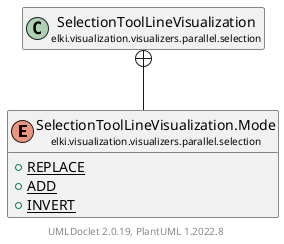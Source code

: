 @startuml
    remove .*\.(Instance|Par|Parameterizer|Factory)$
    set namespaceSeparator none
    hide empty fields
    hide empty methods

    enum "<size:14>SelectionToolLineVisualization.Mode\n<size:10>elki.visualization.visualizers.parallel.selection" as elki.visualization.visualizers.parallel.selection.SelectionToolLineVisualization.Mode [[SelectionToolLineVisualization.Mode.html]] {
        {static} +REPLACE
        {static} +ADD
        {static} +INVERT
    }

    class "<size:14>SelectionToolLineVisualization\n<size:10>elki.visualization.visualizers.parallel.selection" as elki.visualization.visualizers.parallel.selection.SelectionToolLineVisualization [[SelectionToolLineVisualization.html]]

    elki.visualization.visualizers.parallel.selection.SelectionToolLineVisualization +-- elki.visualization.visualizers.parallel.selection.SelectionToolLineVisualization.Mode

    center footer UMLDoclet 2.0.19, PlantUML 1.2022.8
@enduml
